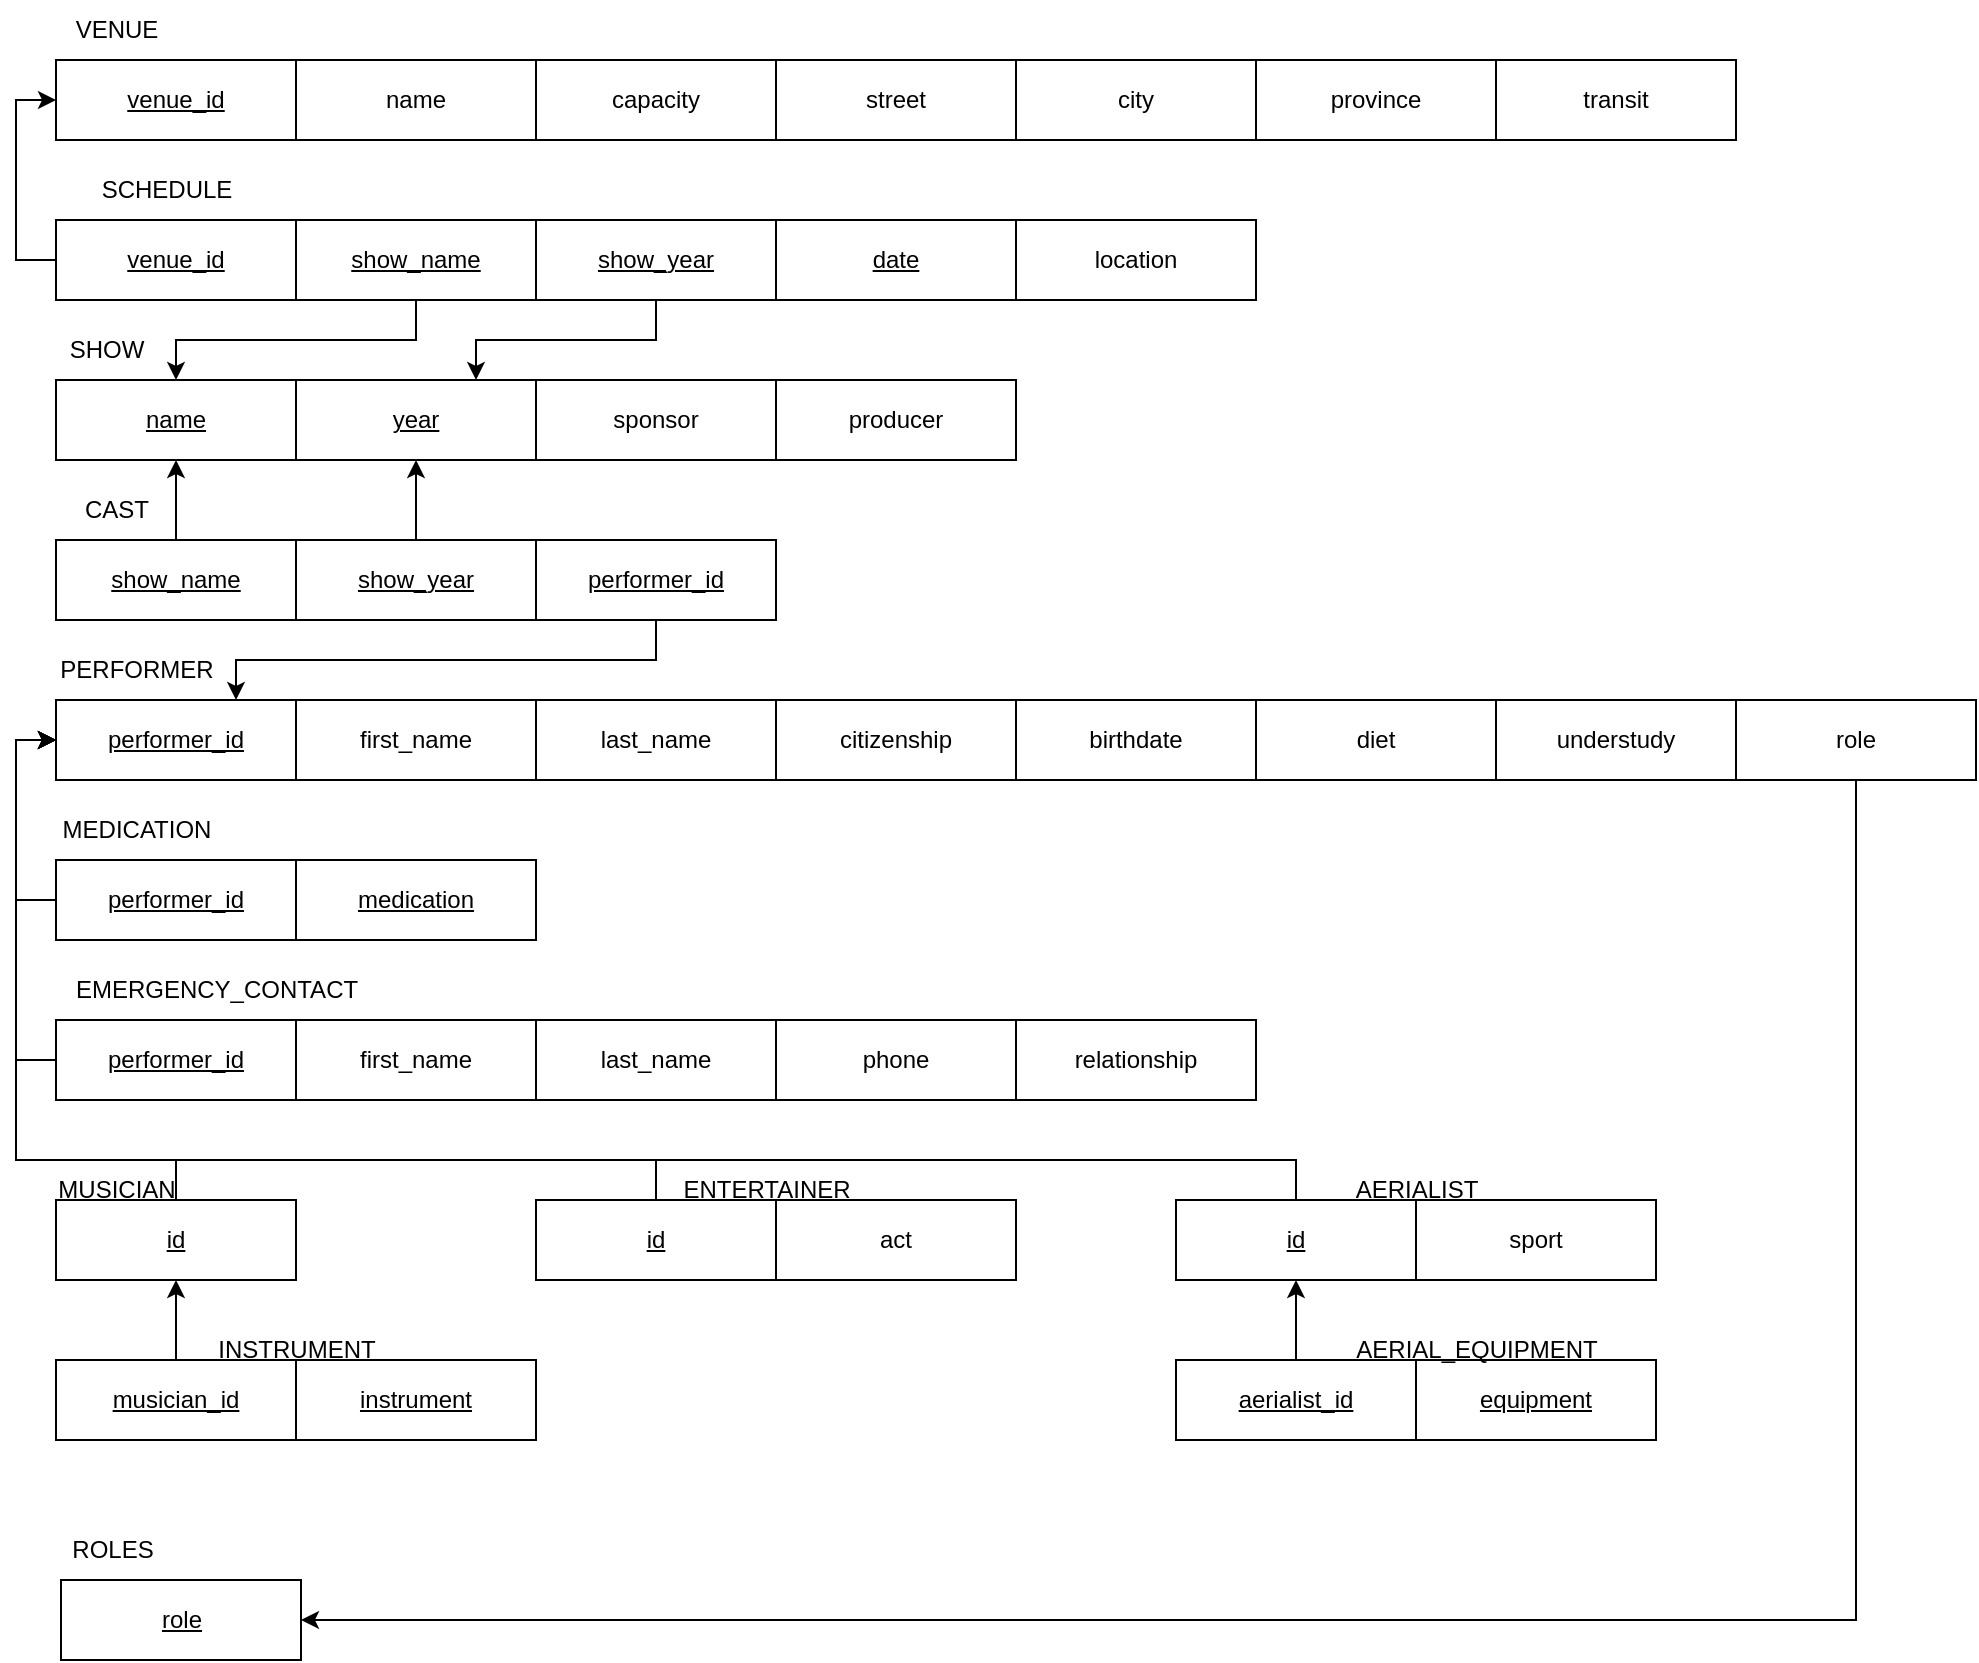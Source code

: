 <mxfile version="22.1.2" type="device">
  <diagram name="Page-1" id="vdtrf7RW4AtSxyo4fnbC">
    <mxGraphModel dx="1098" dy="828" grid="1" gridSize="10" guides="1" tooltips="1" connect="1" arrows="1" fold="1" page="1" pageScale="1" pageWidth="850" pageHeight="1100" math="0" shadow="0">
      <root>
        <mxCell id="0" />
        <mxCell id="1" parent="0" />
        <mxCell id="RCJvMqMgaeHjAZwMG_OY-54" value="&lt;u&gt;performer_id&lt;/u&gt;" style="rounded=0;whiteSpace=wrap;html=1;" vertex="1" parent="1">
          <mxGeometry x="40" y="360" width="120" height="40" as="geometry" />
        </mxCell>
        <mxCell id="RCJvMqMgaeHjAZwMG_OY-55" value="first_name" style="rounded=0;whiteSpace=wrap;html=1;" vertex="1" parent="1">
          <mxGeometry x="160" y="360" width="120" height="40" as="geometry" />
        </mxCell>
        <mxCell id="RCJvMqMgaeHjAZwMG_OY-56" value="last_name" style="rounded=0;whiteSpace=wrap;html=1;" vertex="1" parent="1">
          <mxGeometry x="280" y="360" width="120" height="40" as="geometry" />
        </mxCell>
        <mxCell id="RCJvMqMgaeHjAZwMG_OY-57" value="citizenship" style="rounded=0;whiteSpace=wrap;html=1;" vertex="1" parent="1">
          <mxGeometry x="400" y="360" width="120" height="40" as="geometry" />
        </mxCell>
        <mxCell id="RCJvMqMgaeHjAZwMG_OY-58" value="birthdate" style="rounded=0;whiteSpace=wrap;html=1;" vertex="1" parent="1">
          <mxGeometry x="520" y="360" width="120" height="40" as="geometry" />
        </mxCell>
        <mxCell id="RCJvMqMgaeHjAZwMG_OY-59" value="diet" style="rounded=0;whiteSpace=wrap;html=1;" vertex="1" parent="1">
          <mxGeometry x="640" y="360" width="120" height="40" as="geometry" />
        </mxCell>
        <mxCell id="RCJvMqMgaeHjAZwMG_OY-60" value="understudy" style="rounded=0;whiteSpace=wrap;html=1;" vertex="1" parent="1">
          <mxGeometry x="760" y="360" width="120" height="40" as="geometry" />
        </mxCell>
        <mxCell id="RCJvMqMgaeHjAZwMG_OY-130" style="edgeStyle=orthogonalEdgeStyle;rounded=0;orthogonalLoop=1;jettySize=auto;html=1;exitX=0.5;exitY=1;exitDx=0;exitDy=0;entryX=1;entryY=0.5;entryDx=0;entryDy=0;" edge="1" parent="1" source="RCJvMqMgaeHjAZwMG_OY-61" target="RCJvMqMgaeHjAZwMG_OY-128">
          <mxGeometry relative="1" as="geometry" />
        </mxCell>
        <mxCell id="RCJvMqMgaeHjAZwMG_OY-61" value="role" style="rounded=0;whiteSpace=wrap;html=1;" vertex="1" parent="1">
          <mxGeometry x="880" y="360" width="120" height="40" as="geometry" />
        </mxCell>
        <mxCell id="RCJvMqMgaeHjAZwMG_OY-62" value="&lt;u&gt;venue_id&lt;/u&gt;" style="rounded=0;whiteSpace=wrap;html=1;" vertex="1" parent="1">
          <mxGeometry x="40" y="40" width="120" height="40" as="geometry" />
        </mxCell>
        <mxCell id="RCJvMqMgaeHjAZwMG_OY-63" value="name&lt;br&gt;" style="rounded=0;whiteSpace=wrap;html=1;" vertex="1" parent="1">
          <mxGeometry x="160" y="40" width="120" height="40" as="geometry" />
        </mxCell>
        <mxCell id="RCJvMqMgaeHjAZwMG_OY-64" value="capacity" style="rounded=0;whiteSpace=wrap;html=1;" vertex="1" parent="1">
          <mxGeometry x="280" y="40" width="120" height="40" as="geometry" />
        </mxCell>
        <mxCell id="RCJvMqMgaeHjAZwMG_OY-65" value="street" style="rounded=0;whiteSpace=wrap;html=1;" vertex="1" parent="1">
          <mxGeometry x="400" y="40" width="120" height="40" as="geometry" />
        </mxCell>
        <mxCell id="RCJvMqMgaeHjAZwMG_OY-66" value="city" style="rounded=0;whiteSpace=wrap;html=1;" vertex="1" parent="1">
          <mxGeometry x="520" y="40" width="120" height="40" as="geometry" />
        </mxCell>
        <mxCell id="RCJvMqMgaeHjAZwMG_OY-67" value="province" style="rounded=0;whiteSpace=wrap;html=1;" vertex="1" parent="1">
          <mxGeometry x="640" y="40" width="120" height="40" as="geometry" />
        </mxCell>
        <mxCell id="RCJvMqMgaeHjAZwMG_OY-68" value="transit" style="rounded=0;whiteSpace=wrap;html=1;" vertex="1" parent="1">
          <mxGeometry x="760" y="40" width="120" height="40" as="geometry" />
        </mxCell>
        <mxCell id="RCJvMqMgaeHjAZwMG_OY-69" value="&lt;u&gt;name&lt;/u&gt;" style="rounded=0;whiteSpace=wrap;html=1;" vertex="1" parent="1">
          <mxGeometry x="40" y="200" width="120" height="40" as="geometry" />
        </mxCell>
        <mxCell id="RCJvMqMgaeHjAZwMG_OY-70" value="&lt;u&gt;year&lt;/u&gt;" style="rounded=0;whiteSpace=wrap;html=1;" vertex="1" parent="1">
          <mxGeometry x="160" y="200" width="120" height="40" as="geometry" />
        </mxCell>
        <mxCell id="RCJvMqMgaeHjAZwMG_OY-71" value="sponsor" style="rounded=0;whiteSpace=wrap;html=1;" vertex="1" parent="1">
          <mxGeometry x="280" y="200" width="120" height="40" as="geometry" />
        </mxCell>
        <mxCell id="RCJvMqMgaeHjAZwMG_OY-72" value="producer" style="rounded=0;whiteSpace=wrap;html=1;" vertex="1" parent="1">
          <mxGeometry x="400" y="200" width="120" height="40" as="geometry" />
        </mxCell>
        <mxCell id="RCJvMqMgaeHjAZwMG_OY-113" style="edgeStyle=orthogonalEdgeStyle;rounded=0;orthogonalLoop=1;jettySize=auto;html=1;exitX=0;exitY=0.5;exitDx=0;exitDy=0;entryX=0;entryY=0.5;entryDx=0;entryDy=0;" edge="1" parent="1" source="RCJvMqMgaeHjAZwMG_OY-73" target="RCJvMqMgaeHjAZwMG_OY-54">
          <mxGeometry relative="1" as="geometry">
            <mxPoint x="20" y="460" as="targetPoint" />
          </mxGeometry>
        </mxCell>
        <mxCell id="RCJvMqMgaeHjAZwMG_OY-73" value="&lt;u&gt;performer_id&lt;/u&gt;" style="rounded=0;whiteSpace=wrap;html=1;" vertex="1" parent="1">
          <mxGeometry x="40" y="440" width="120" height="40" as="geometry" />
        </mxCell>
        <mxCell id="RCJvMqMgaeHjAZwMG_OY-74" value="&lt;u&gt;medication&lt;/u&gt;" style="rounded=0;whiteSpace=wrap;html=1;" vertex="1" parent="1">
          <mxGeometry x="160" y="440" width="120" height="40" as="geometry" />
        </mxCell>
        <mxCell id="RCJvMqMgaeHjAZwMG_OY-114" style="edgeStyle=orthogonalEdgeStyle;rounded=0;orthogonalLoop=1;jettySize=auto;html=1;exitX=0;exitY=0.5;exitDx=0;exitDy=0;entryX=0;entryY=0.5;entryDx=0;entryDy=0;" edge="1" parent="1" source="RCJvMqMgaeHjAZwMG_OY-75" target="RCJvMqMgaeHjAZwMG_OY-54">
          <mxGeometry relative="1" as="geometry">
            <mxPoint x="20" y="540" as="targetPoint" />
          </mxGeometry>
        </mxCell>
        <mxCell id="RCJvMqMgaeHjAZwMG_OY-75" value="&lt;u&gt;performer_id&lt;/u&gt;" style="rounded=0;whiteSpace=wrap;html=1;" vertex="1" parent="1">
          <mxGeometry x="40" y="520" width="120" height="40" as="geometry" />
        </mxCell>
        <mxCell id="RCJvMqMgaeHjAZwMG_OY-76" value="first_name" style="rounded=0;whiteSpace=wrap;html=1;" vertex="1" parent="1">
          <mxGeometry x="160" y="520" width="120" height="40" as="geometry" />
        </mxCell>
        <mxCell id="RCJvMqMgaeHjAZwMG_OY-77" value="last_name" style="rounded=0;whiteSpace=wrap;html=1;" vertex="1" parent="1">
          <mxGeometry x="280" y="520" width="120" height="40" as="geometry" />
        </mxCell>
        <mxCell id="RCJvMqMgaeHjAZwMG_OY-78" value="phone" style="rounded=0;whiteSpace=wrap;html=1;" vertex="1" parent="1">
          <mxGeometry x="400" y="520" width="120" height="40" as="geometry" />
        </mxCell>
        <mxCell id="RCJvMqMgaeHjAZwMG_OY-79" value="relationship" style="rounded=0;whiteSpace=wrap;html=1;" vertex="1" parent="1">
          <mxGeometry x="520" y="520" width="120" height="40" as="geometry" />
        </mxCell>
        <mxCell id="RCJvMqMgaeHjAZwMG_OY-115" style="edgeStyle=orthogonalEdgeStyle;rounded=0;orthogonalLoop=1;jettySize=auto;html=1;exitX=0;exitY=0.5;exitDx=0;exitDy=0;entryX=0;entryY=0.5;entryDx=0;entryDy=0;" edge="1" parent="1" source="RCJvMqMgaeHjAZwMG_OY-80" target="RCJvMqMgaeHjAZwMG_OY-62">
          <mxGeometry relative="1" as="geometry" />
        </mxCell>
        <mxCell id="RCJvMqMgaeHjAZwMG_OY-80" value="&lt;u&gt;venue_id&lt;/u&gt;" style="rounded=0;whiteSpace=wrap;html=1;" vertex="1" parent="1">
          <mxGeometry x="40" y="120" width="120" height="40" as="geometry" />
        </mxCell>
        <mxCell id="RCJvMqMgaeHjAZwMG_OY-118" style="edgeStyle=orthogonalEdgeStyle;rounded=0;orthogonalLoop=1;jettySize=auto;html=1;exitX=0.5;exitY=1;exitDx=0;exitDy=0;entryX=0.5;entryY=0;entryDx=0;entryDy=0;" edge="1" parent="1" source="RCJvMqMgaeHjAZwMG_OY-81" target="RCJvMqMgaeHjAZwMG_OY-69">
          <mxGeometry relative="1" as="geometry" />
        </mxCell>
        <mxCell id="RCJvMqMgaeHjAZwMG_OY-81" value="&lt;u&gt;show_name&lt;/u&gt;" style="rounded=0;whiteSpace=wrap;html=1;" vertex="1" parent="1">
          <mxGeometry x="160" y="120" width="120" height="40" as="geometry" />
        </mxCell>
        <mxCell id="RCJvMqMgaeHjAZwMG_OY-119" style="edgeStyle=orthogonalEdgeStyle;rounded=0;orthogonalLoop=1;jettySize=auto;html=1;exitX=0.5;exitY=1;exitDx=0;exitDy=0;entryX=0.75;entryY=0;entryDx=0;entryDy=0;" edge="1" parent="1" source="RCJvMqMgaeHjAZwMG_OY-82" target="RCJvMqMgaeHjAZwMG_OY-70">
          <mxGeometry relative="1" as="geometry" />
        </mxCell>
        <mxCell id="RCJvMqMgaeHjAZwMG_OY-82" value="&lt;u&gt;show_year&lt;/u&gt;" style="rounded=0;whiteSpace=wrap;html=1;" vertex="1" parent="1">
          <mxGeometry x="280" y="120" width="120" height="40" as="geometry" />
        </mxCell>
        <mxCell id="RCJvMqMgaeHjAZwMG_OY-83" value="&lt;u&gt;date&lt;/u&gt;" style="rounded=0;whiteSpace=wrap;html=1;" vertex="1" parent="1">
          <mxGeometry x="400" y="120" width="120" height="40" as="geometry" />
        </mxCell>
        <mxCell id="RCJvMqMgaeHjAZwMG_OY-84" value="location" style="rounded=0;whiteSpace=wrap;html=1;" vertex="1" parent="1">
          <mxGeometry x="520" y="120" width="120" height="40" as="geometry" />
        </mxCell>
        <mxCell id="RCJvMqMgaeHjAZwMG_OY-108" style="edgeStyle=orthogonalEdgeStyle;rounded=0;orthogonalLoop=1;jettySize=auto;html=1;exitX=0.5;exitY=0;exitDx=0;exitDy=0;entryX=0;entryY=0.5;entryDx=0;entryDy=0;" edge="1" parent="1" source="RCJvMqMgaeHjAZwMG_OY-85" target="RCJvMqMgaeHjAZwMG_OY-54">
          <mxGeometry relative="1" as="geometry">
            <Array as="points">
              <mxPoint x="100" y="590" />
              <mxPoint x="20" y="590" />
              <mxPoint x="20" y="380" />
            </Array>
          </mxGeometry>
        </mxCell>
        <mxCell id="RCJvMqMgaeHjAZwMG_OY-85" value="&lt;u&gt;id&lt;/u&gt;" style="rounded=0;whiteSpace=wrap;html=1;" vertex="1" parent="1">
          <mxGeometry x="40" y="610" width="120" height="40" as="geometry" />
        </mxCell>
        <mxCell id="RCJvMqMgaeHjAZwMG_OY-109" style="edgeStyle=orthogonalEdgeStyle;rounded=0;orthogonalLoop=1;jettySize=auto;html=1;exitX=0.5;exitY=0;exitDx=0;exitDy=0;entryX=0;entryY=0.5;entryDx=0;entryDy=0;" edge="1" parent="1" source="RCJvMqMgaeHjAZwMG_OY-86" target="RCJvMqMgaeHjAZwMG_OY-54">
          <mxGeometry relative="1" as="geometry">
            <Array as="points">
              <mxPoint x="340" y="590" />
              <mxPoint x="20" y="590" />
              <mxPoint x="20" y="380" />
            </Array>
          </mxGeometry>
        </mxCell>
        <mxCell id="RCJvMqMgaeHjAZwMG_OY-86" value="&lt;u&gt;id&lt;/u&gt;" style="rounded=0;whiteSpace=wrap;html=1;" vertex="1" parent="1">
          <mxGeometry x="280" y="610" width="120" height="40" as="geometry" />
        </mxCell>
        <mxCell id="RCJvMqMgaeHjAZwMG_OY-87" value="act" style="rounded=0;whiteSpace=wrap;html=1;" vertex="1" parent="1">
          <mxGeometry x="400" y="610" width="120" height="40" as="geometry" />
        </mxCell>
        <mxCell id="RCJvMqMgaeHjAZwMG_OY-110" style="edgeStyle=orthogonalEdgeStyle;rounded=0;orthogonalLoop=1;jettySize=auto;html=1;exitX=0.5;exitY=0;exitDx=0;exitDy=0;entryX=0;entryY=0.5;entryDx=0;entryDy=0;" edge="1" parent="1" source="RCJvMqMgaeHjAZwMG_OY-88" target="RCJvMqMgaeHjAZwMG_OY-54">
          <mxGeometry relative="1" as="geometry">
            <Array as="points">
              <mxPoint x="660" y="590" />
              <mxPoint x="20" y="590" />
              <mxPoint x="20" y="380" />
            </Array>
          </mxGeometry>
        </mxCell>
        <mxCell id="RCJvMqMgaeHjAZwMG_OY-88" value="&lt;u&gt;id&lt;/u&gt;" style="rounded=0;whiteSpace=wrap;html=1;" vertex="1" parent="1">
          <mxGeometry x="600" y="610" width="120" height="40" as="geometry" />
        </mxCell>
        <mxCell id="RCJvMqMgaeHjAZwMG_OY-89" value="sport" style="rounded=0;whiteSpace=wrap;html=1;" vertex="1" parent="1">
          <mxGeometry x="720" y="610" width="120" height="40" as="geometry" />
        </mxCell>
        <mxCell id="RCJvMqMgaeHjAZwMG_OY-106" style="edgeStyle=orthogonalEdgeStyle;rounded=0;orthogonalLoop=1;jettySize=auto;html=1;exitX=0.5;exitY=0;exitDx=0;exitDy=0;entryX=0.5;entryY=1;entryDx=0;entryDy=0;" edge="1" parent="1" source="RCJvMqMgaeHjAZwMG_OY-90" target="RCJvMqMgaeHjAZwMG_OY-85">
          <mxGeometry relative="1" as="geometry" />
        </mxCell>
        <mxCell id="RCJvMqMgaeHjAZwMG_OY-90" value="&lt;u&gt;musician_id&lt;/u&gt;" style="rounded=0;whiteSpace=wrap;html=1;" vertex="1" parent="1">
          <mxGeometry x="40" y="690" width="120" height="40" as="geometry" />
        </mxCell>
        <mxCell id="RCJvMqMgaeHjAZwMG_OY-91" value="&lt;u&gt;instrument&lt;/u&gt;" style="rounded=0;whiteSpace=wrap;html=1;" vertex="1" parent="1">
          <mxGeometry x="160" y="690" width="120" height="40" as="geometry" />
        </mxCell>
        <mxCell id="RCJvMqMgaeHjAZwMG_OY-107" style="edgeStyle=orthogonalEdgeStyle;rounded=0;orthogonalLoop=1;jettySize=auto;html=1;exitX=0.5;exitY=0;exitDx=0;exitDy=0;entryX=0.5;entryY=1;entryDx=0;entryDy=0;" edge="1" parent="1" source="RCJvMqMgaeHjAZwMG_OY-92" target="RCJvMqMgaeHjAZwMG_OY-88">
          <mxGeometry relative="1" as="geometry" />
        </mxCell>
        <mxCell id="RCJvMqMgaeHjAZwMG_OY-92" value="&lt;u&gt;aerialist_id&lt;/u&gt;" style="rounded=0;whiteSpace=wrap;html=1;" vertex="1" parent="1">
          <mxGeometry x="600" y="690" width="120" height="40" as="geometry" />
        </mxCell>
        <mxCell id="RCJvMqMgaeHjAZwMG_OY-93" value="&lt;u&gt;equipment&lt;/u&gt;" style="rounded=0;whiteSpace=wrap;html=1;" vertex="1" parent="1">
          <mxGeometry x="720" y="690" width="120" height="40" as="geometry" />
        </mxCell>
        <mxCell id="RCJvMqMgaeHjAZwMG_OY-94" value="VENUE" style="text;html=1;align=center;verticalAlign=middle;resizable=0;points=[];autosize=1;strokeColor=none;fillColor=none;fontStyle=0" vertex="1" parent="1">
          <mxGeometry x="40" y="10" width="60" height="30" as="geometry" />
        </mxCell>
        <mxCell id="RCJvMqMgaeHjAZwMG_OY-95" value="SHOW" style="text;html=1;align=center;verticalAlign=middle;resizable=0;points=[];autosize=1;strokeColor=none;fillColor=none;" vertex="1" parent="1">
          <mxGeometry x="35" y="170" width="60" height="30" as="geometry" />
        </mxCell>
        <mxCell id="RCJvMqMgaeHjAZwMG_OY-96" value="PERFORMER" style="text;html=1;align=center;verticalAlign=middle;resizable=0;points=[];autosize=1;strokeColor=none;fillColor=none;" vertex="1" parent="1">
          <mxGeometry x="30" y="330" width="100" height="30" as="geometry" />
        </mxCell>
        <mxCell id="RCJvMqMgaeHjAZwMG_OY-97" value="MEDICATION" style="text;html=1;align=center;verticalAlign=middle;resizable=0;points=[];autosize=1;strokeColor=none;fillColor=none;" vertex="1" parent="1">
          <mxGeometry x="30" y="410" width="100" height="30" as="geometry" />
        </mxCell>
        <mxCell id="RCJvMqMgaeHjAZwMG_OY-98" value="EMERGENCY_CONTACT" style="text;html=1;align=center;verticalAlign=middle;resizable=0;points=[];autosize=1;strokeColor=none;fillColor=none;" vertex="1" parent="1">
          <mxGeometry x="40" y="490" width="160" height="30" as="geometry" />
        </mxCell>
        <mxCell id="RCJvMqMgaeHjAZwMG_OY-99" value="SCHEDULE" style="text;html=1;align=center;verticalAlign=middle;resizable=0;points=[];autosize=1;strokeColor=none;fillColor=none;" vertex="1" parent="1">
          <mxGeometry x="50" y="90" width="90" height="30" as="geometry" />
        </mxCell>
        <mxCell id="RCJvMqMgaeHjAZwMG_OY-100" value="MUSICIAN" style="text;html=1;align=center;verticalAlign=middle;resizable=0;points=[];autosize=1;strokeColor=none;fillColor=none;" vertex="1" parent="1">
          <mxGeometry x="30" y="590" width="80" height="30" as="geometry" />
        </mxCell>
        <mxCell id="RCJvMqMgaeHjAZwMG_OY-101" value="ENTERTAINER" style="text;html=1;align=center;verticalAlign=middle;resizable=0;points=[];autosize=1;strokeColor=none;fillColor=none;" vertex="1" parent="1">
          <mxGeometry x="340" y="590" width="110" height="30" as="geometry" />
        </mxCell>
        <mxCell id="RCJvMqMgaeHjAZwMG_OY-102" value="AERIALIST" style="text;html=1;align=center;verticalAlign=middle;resizable=0;points=[];autosize=1;strokeColor=none;fillColor=none;" vertex="1" parent="1">
          <mxGeometry x="680" y="590" width="80" height="30" as="geometry" />
        </mxCell>
        <mxCell id="RCJvMqMgaeHjAZwMG_OY-103" value="INSTRUMENT" style="text;html=1;align=center;verticalAlign=middle;resizable=0;points=[];autosize=1;strokeColor=none;fillColor=none;" vertex="1" parent="1">
          <mxGeometry x="110" y="670" width="100" height="30" as="geometry" />
        </mxCell>
        <mxCell id="RCJvMqMgaeHjAZwMG_OY-104" value="AERIAL_EQUIPMENT" style="text;html=1;align=center;verticalAlign=middle;resizable=0;points=[];autosize=1;strokeColor=none;fillColor=none;" vertex="1" parent="1">
          <mxGeometry x="680" y="670" width="140" height="30" as="geometry" />
        </mxCell>
        <mxCell id="RCJvMqMgaeHjAZwMG_OY-125" style="edgeStyle=orthogonalEdgeStyle;rounded=0;orthogonalLoop=1;jettySize=auto;html=1;exitX=0.5;exitY=0;exitDx=0;exitDy=0;entryX=0.5;entryY=1;entryDx=0;entryDy=0;" edge="1" parent="1" source="RCJvMqMgaeHjAZwMG_OY-120" target="RCJvMqMgaeHjAZwMG_OY-69">
          <mxGeometry relative="1" as="geometry" />
        </mxCell>
        <mxCell id="RCJvMqMgaeHjAZwMG_OY-120" value="&lt;u&gt;show_name&lt;/u&gt;" style="rounded=0;whiteSpace=wrap;html=1;" vertex="1" parent="1">
          <mxGeometry x="40" y="280" width="120" height="40" as="geometry" />
        </mxCell>
        <mxCell id="RCJvMqMgaeHjAZwMG_OY-126" style="edgeStyle=orthogonalEdgeStyle;rounded=0;orthogonalLoop=1;jettySize=auto;html=1;exitX=0.5;exitY=0;exitDx=0;exitDy=0;entryX=0.5;entryY=1;entryDx=0;entryDy=0;" edge="1" parent="1" source="RCJvMqMgaeHjAZwMG_OY-121" target="RCJvMqMgaeHjAZwMG_OY-70">
          <mxGeometry relative="1" as="geometry" />
        </mxCell>
        <mxCell id="RCJvMqMgaeHjAZwMG_OY-121" value="&lt;u&gt;show_year&lt;/u&gt;" style="rounded=0;whiteSpace=wrap;html=1;" vertex="1" parent="1">
          <mxGeometry x="160" y="280" width="120" height="40" as="geometry" />
        </mxCell>
        <mxCell id="RCJvMqMgaeHjAZwMG_OY-127" style="edgeStyle=orthogonalEdgeStyle;rounded=0;orthogonalLoop=1;jettySize=auto;html=1;exitX=0.5;exitY=1;exitDx=0;exitDy=0;entryX=0.75;entryY=0;entryDx=0;entryDy=0;" edge="1" parent="1" source="RCJvMqMgaeHjAZwMG_OY-122" target="RCJvMqMgaeHjAZwMG_OY-54">
          <mxGeometry relative="1" as="geometry" />
        </mxCell>
        <mxCell id="RCJvMqMgaeHjAZwMG_OY-122" value="&lt;u&gt;performer_id&lt;/u&gt;" style="rounded=0;whiteSpace=wrap;html=1;" vertex="1" parent="1">
          <mxGeometry x="280" y="280" width="120" height="40" as="geometry" />
        </mxCell>
        <mxCell id="RCJvMqMgaeHjAZwMG_OY-123" value="CAST" style="text;html=1;align=center;verticalAlign=middle;resizable=0;points=[];autosize=1;strokeColor=none;fillColor=none;" vertex="1" parent="1">
          <mxGeometry x="40" y="250" width="60" height="30" as="geometry" />
        </mxCell>
        <mxCell id="RCJvMqMgaeHjAZwMG_OY-128" value="&lt;u&gt;role&lt;/u&gt;" style="rounded=0;whiteSpace=wrap;html=1;" vertex="1" parent="1">
          <mxGeometry x="42.5" y="800" width="120" height="40" as="geometry" />
        </mxCell>
        <mxCell id="RCJvMqMgaeHjAZwMG_OY-129" value="ROLES" style="text;html=1;align=center;verticalAlign=middle;resizable=0;points=[];autosize=1;strokeColor=none;fillColor=none;" vertex="1" parent="1">
          <mxGeometry x="37.5" y="770" width="60" height="30" as="geometry" />
        </mxCell>
      </root>
    </mxGraphModel>
  </diagram>
</mxfile>
